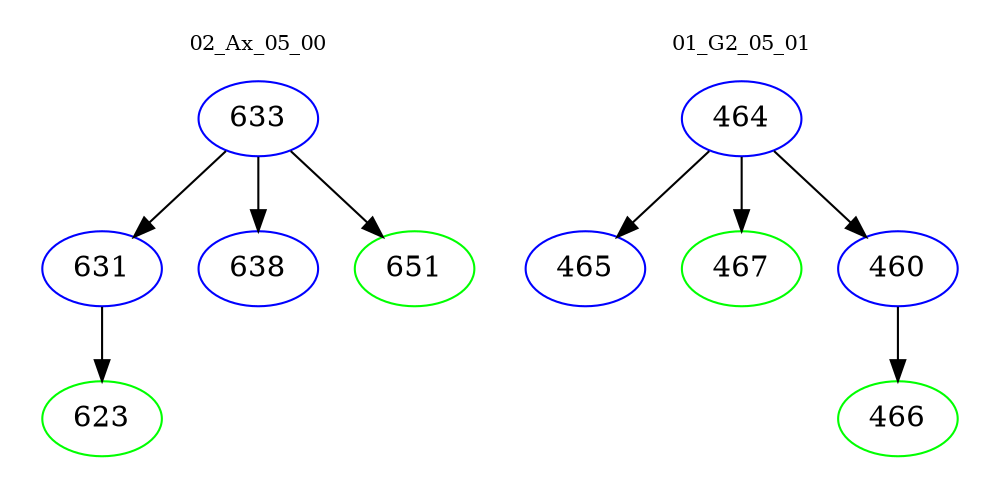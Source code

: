 digraph{
subgraph cluster_0 {
color = white
label = "02_Ax_05_00";
fontsize=10;
T0_633 [label="633", color="blue"]
T0_633 -> T0_631 [color="black"]
T0_631 [label="631", color="blue"]
T0_631 -> T0_623 [color="black"]
T0_623 [label="623", color="green"]
T0_633 -> T0_638 [color="black"]
T0_638 [label="638", color="blue"]
T0_633 -> T0_651 [color="black"]
T0_651 [label="651", color="green"]
}
subgraph cluster_1 {
color = white
label = "01_G2_05_01";
fontsize=10;
T1_464 [label="464", color="blue"]
T1_464 -> T1_465 [color="black"]
T1_465 [label="465", color="blue"]
T1_464 -> T1_467 [color="black"]
T1_467 [label="467", color="green"]
T1_464 -> T1_460 [color="black"]
T1_460 [label="460", color="blue"]
T1_460 -> T1_466 [color="black"]
T1_466 [label="466", color="green"]
}
}
